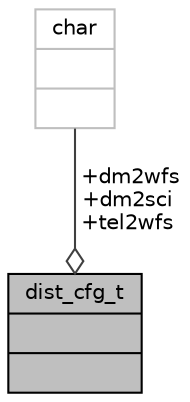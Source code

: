digraph "dist_cfg_t"
{
 // INTERACTIVE_SVG=YES
  bgcolor="transparent";
  edge [fontname="Helvetica",fontsize="10",labelfontname="Helvetica",labelfontsize="10"];
  node [fontname="Helvetica",fontsize="10",shape=record];
  Node280 [label="{dist_cfg_t\n||}",height=0.2,width=0.4,color="black", fillcolor="grey75", style="filled", fontcolor="black"];
  Node281 -> Node280 [color="grey25",fontsize="10",style="solid",label=" +dm2wfs\n+dm2sci\n+tel2wfs" ,arrowhead="odiamond",fontname="Helvetica"];
  Node281 [label="{char\n||}",height=0.2,width=0.4,color="grey75"];
}
